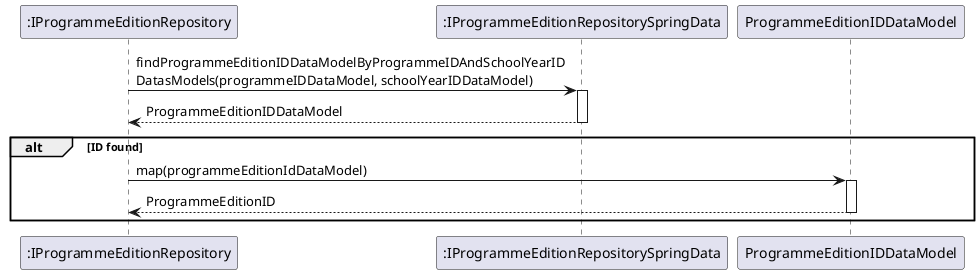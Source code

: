 @startuml
participant ":IProgrammeEditionRepository" as ProgrammeEditionRepository
participant ":IProgrammeEditionRepositorySpringData" as ProgrammeEditionRepositorySpringData


ProgrammeEditionRepository -> ProgrammeEditionRepositorySpringData : findProgrammeEditionIDDataModelByProgrammeIDAndSchoolYearID\nDatasModels(programmeIDDataModel, schoolYearIDDataModel)
activate ProgrammeEditionRepositorySpringData
ProgrammeEditionRepositorySpringData --> ProgrammeEditionRepository : ProgrammeEditionIDDataModel
deactivate ProgrammeEditionRepositorySpringData

alt ID found
    ProgrammeEditionRepository -> ProgrammeEditionIDDataModel : map(programmeEditionIdDataModel)
    activate ProgrammeEditionIDDataModel
    ProgrammeEditionIDDataModel --> ProgrammeEditionRepository : ProgrammeEditionID
    deactivate ProgrammeEditionIDDataModel

end
@enduml
